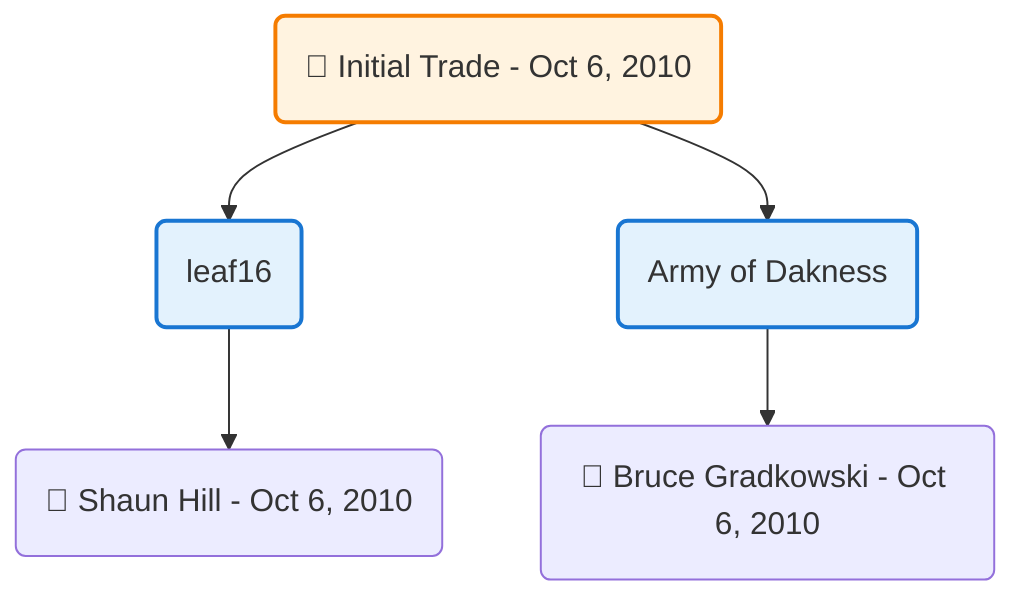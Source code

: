 flowchart TD

    TRADE_MAIN("🔄 Initial Trade - Oct 6, 2010")
    TEAM_1("leaf16")
    TEAM_2("Army of Dakness")
    NODE_26d7a3bf-bd17-4dc5-a698-6b208cf17c66("🔄 Shaun Hill - Oct 6, 2010")
    NODE_3bff4d81-9855-40f1-b2a8-f91ee6414bf5("🔄 Bruce Gradkowski - Oct 6, 2010")

    TRADE_MAIN --> TEAM_1
    TRADE_MAIN --> TEAM_2
    TEAM_1 --> NODE_26d7a3bf-bd17-4dc5-a698-6b208cf17c66
    TEAM_2 --> NODE_3bff4d81-9855-40f1-b2a8-f91ee6414bf5

    %% Node styling
    classDef teamNode fill:#e3f2fd,stroke:#1976d2,stroke-width:2px
    classDef tradeNode fill:#fff3e0,stroke:#f57c00,stroke-width:2px
    classDef playerNode fill:#f3e5f5,stroke:#7b1fa2,stroke-width:1px
    classDef nonRootPlayerNode fill:#f5f5f5,stroke:#757575,stroke-width:1px
    classDef endNode fill:#ffebee,stroke:#c62828,stroke-width:2px
    classDef waiverNode fill:#e8f5e8,stroke:#388e3c,stroke-width:2px
    classDef championshipNode fill:#fff9c4,stroke:#f57f17,stroke-width:3px

    class TEAM_1,TEAM_2 teamNode
    class TRADE_MAIN tradeNode